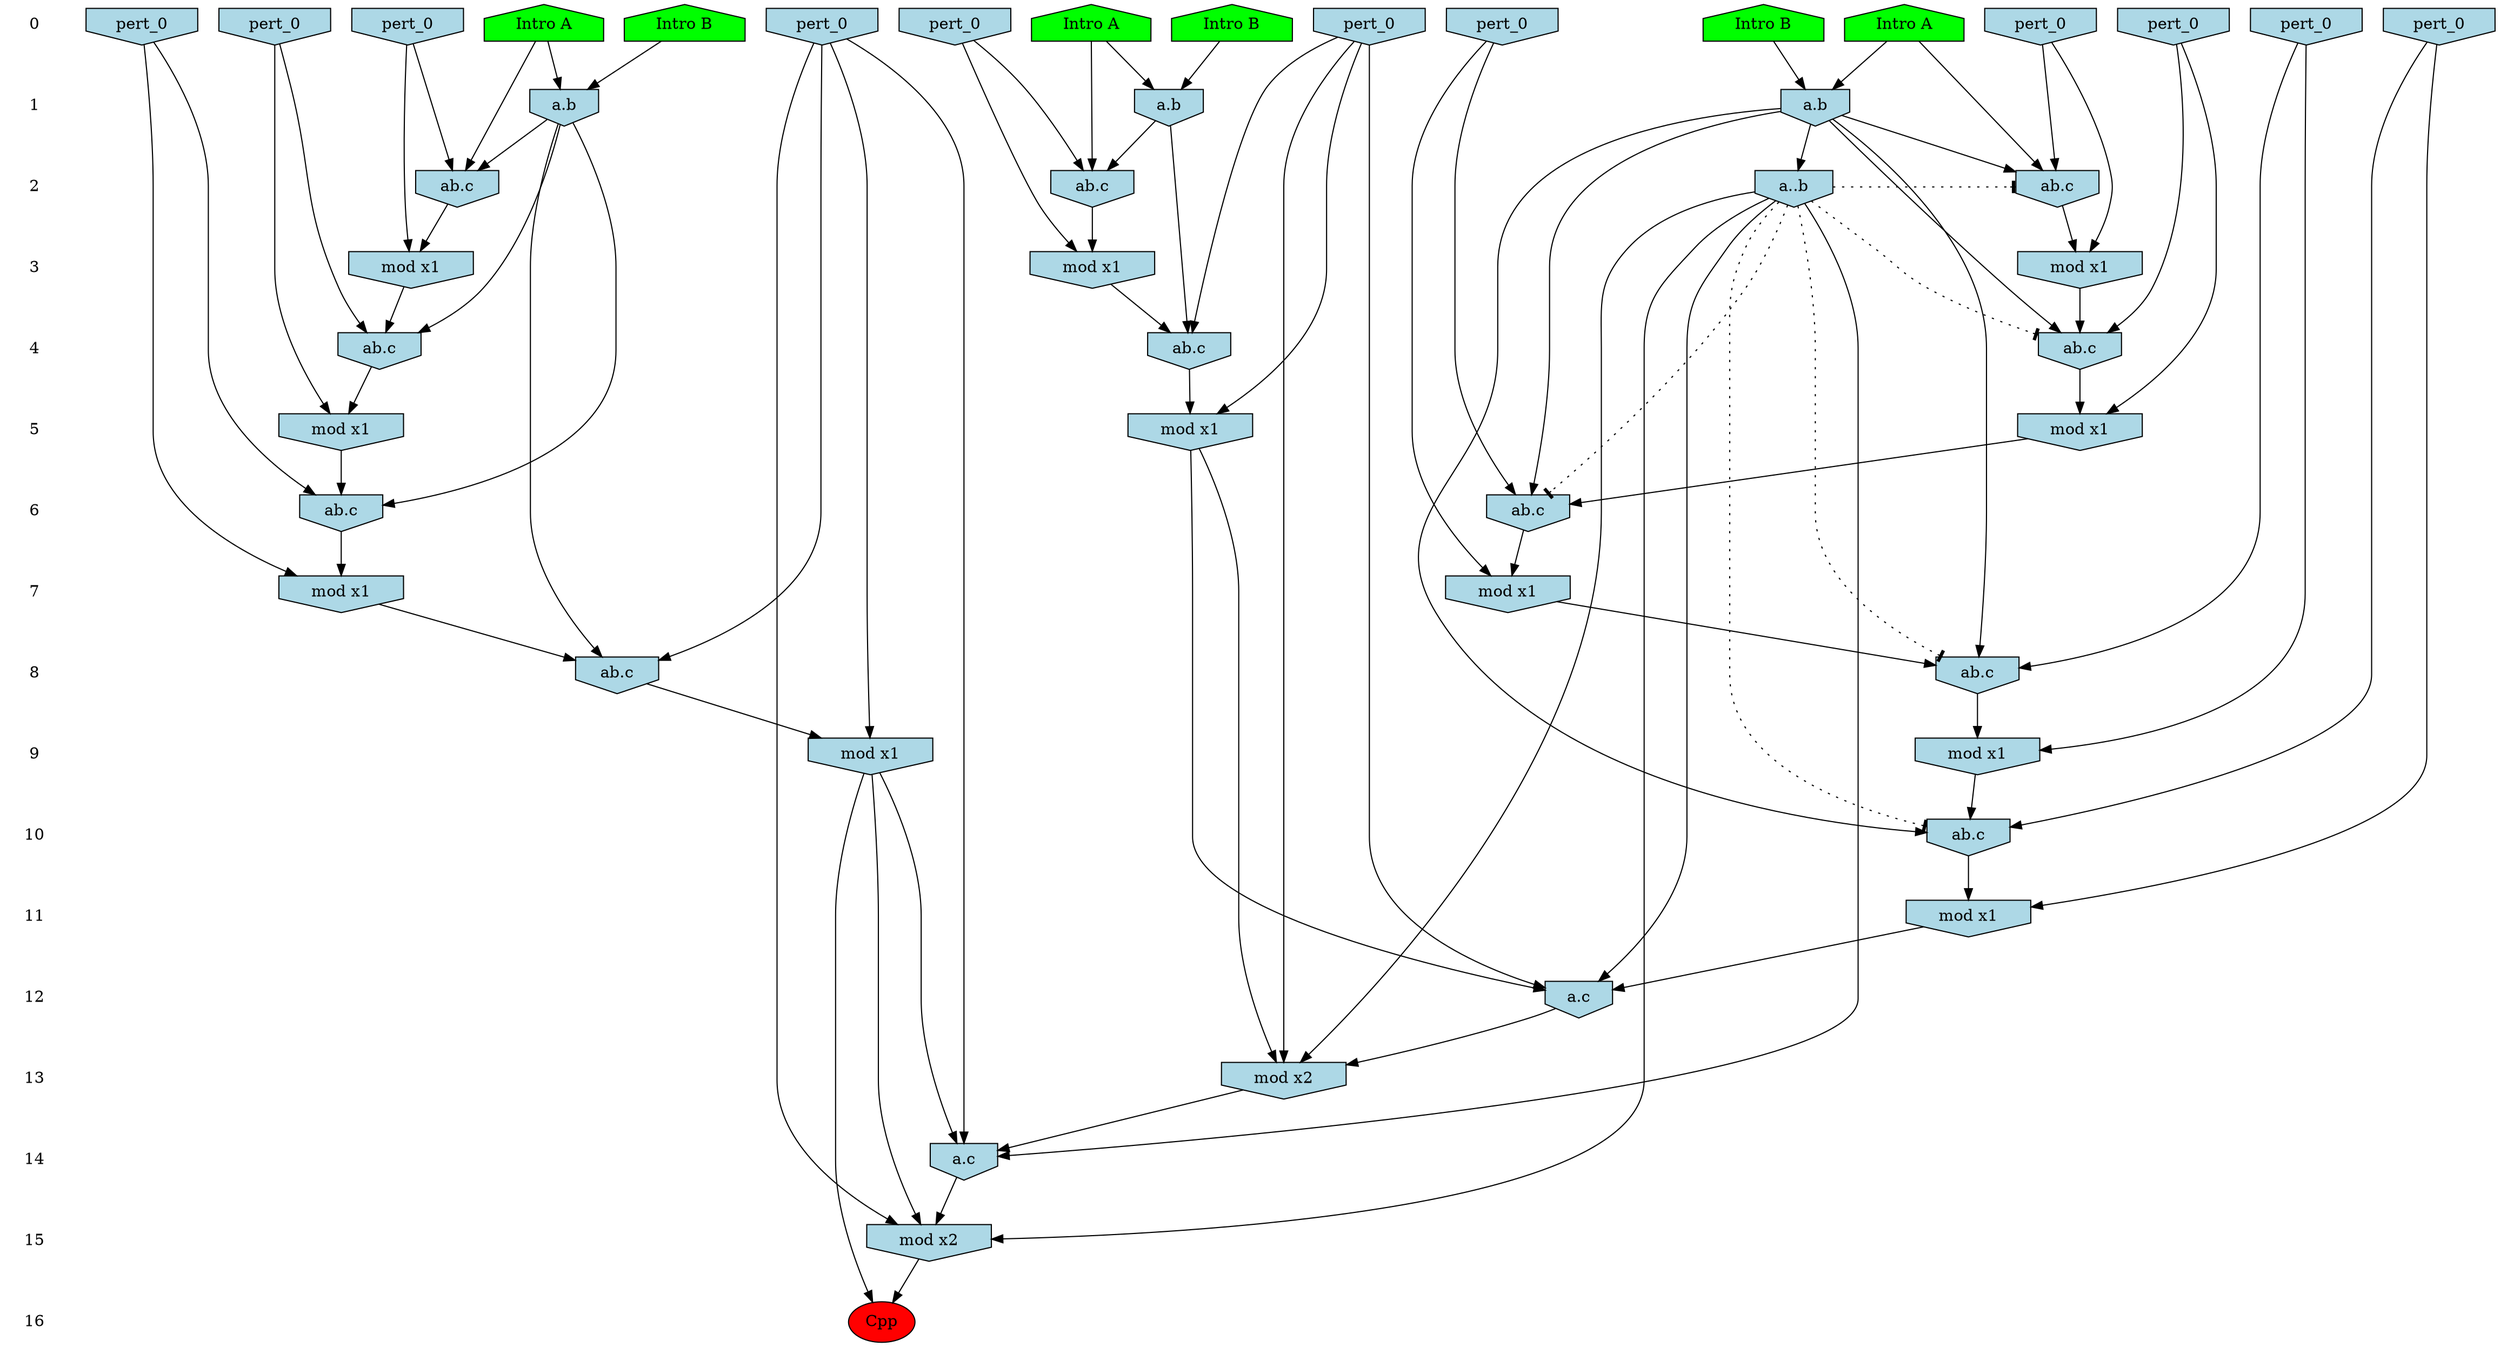 /* Compression of 1 causal flows obtained in average at 2.004789E+01 t.u */
/* Compressed causal flows were: [8] */
digraph G{
 ranksep=.5 ; 
{ rank = same ; "0" [shape=plaintext] ; node_1 [label ="Intro A", shape=house, style=filled, fillcolor=green] ;
node_2 [label ="Intro B", shape=house, style=filled, fillcolor=green] ;
node_3 [label ="Intro A", shape=house, style=filled, fillcolor=green] ;
node_4 [label ="Intro A", shape=house, style=filled, fillcolor=green] ;
node_5 [label ="Intro B", shape=house, style=filled, fillcolor=green] ;
node_6 [label ="Intro B", shape=house, style=filled, fillcolor=green] ;
node_10 [label="pert_0", shape=invhouse, style=filled, fillcolor = lightblue] ;
node_11 [label="pert_0", shape=invhouse, style=filled, fillcolor = lightblue] ;
node_12 [label="pert_0", shape=invhouse, style=filled, fillcolor = lightblue] ;
node_13 [label="pert_0", shape=invhouse, style=filled, fillcolor = lightblue] ;
node_14 [label="pert_0", shape=invhouse, style=filled, fillcolor = lightblue] ;
node_15 [label="pert_0", shape=invhouse, style=filled, fillcolor = lightblue] ;
node_16 [label="pert_0", shape=invhouse, style=filled, fillcolor = lightblue] ;
node_17 [label="pert_0", shape=invhouse, style=filled, fillcolor = lightblue] ;
node_18 [label="pert_0", shape=invhouse, style=filled, fillcolor = lightblue] ;
node_19 [label="pert_0", shape=invhouse, style=filled, fillcolor = lightblue] ;
node_20 [label="pert_0", shape=invhouse, style=filled, fillcolor = lightblue] ;
}
{ rank = same ; "1" [shape=plaintext] ; node_7 [label="a.b", shape=invhouse, style=filled, fillcolor = lightblue] ;
node_8 [label="a.b", shape=invhouse, style=filled, fillcolor = lightblue] ;
node_9 [label="a.b", shape=invhouse, style=filled, fillcolor = lightblue] ;
}
{ rank = same ; "2" [shape=plaintext] ; node_21 [label="ab.c", shape=invhouse, style=filled, fillcolor = lightblue] ;
node_22 [label="ab.c", shape=invhouse, style=filled, fillcolor = lightblue] ;
node_23 [label="ab.c", shape=invhouse, style=filled, fillcolor = lightblue] ;
node_42 [label="a..b", shape=invhouse, style=filled, fillcolor = lightblue] ;
}
{ rank = same ; "3" [shape=plaintext] ; node_24 [label="mod x1", shape=invhouse, style=filled, fillcolor = lightblue] ;
node_26 [label="mod x1", shape=invhouse, style=filled, fillcolor = lightblue] ;
node_27 [label="mod x1", shape=invhouse, style=filled, fillcolor = lightblue] ;
}
{ rank = same ; "4" [shape=plaintext] ; node_25 [label="ab.c", shape=invhouse, style=filled, fillcolor = lightblue] ;
node_28 [label="ab.c", shape=invhouse, style=filled, fillcolor = lightblue] ;
node_30 [label="ab.c", shape=invhouse, style=filled, fillcolor = lightblue] ;
}
{ rank = same ; "5" [shape=plaintext] ; node_29 [label="mod x1", shape=invhouse, style=filled, fillcolor = lightblue] ;
node_31 [label="mod x1", shape=invhouse, style=filled, fillcolor = lightblue] ;
node_35 [label="mod x1", shape=invhouse, style=filled, fillcolor = lightblue] ;
}
{ rank = same ; "6" [shape=plaintext] ; node_32 [label="ab.c", shape=invhouse, style=filled, fillcolor = lightblue] ;
node_36 [label="ab.c", shape=invhouse, style=filled, fillcolor = lightblue] ;
}
{ rank = same ; "7" [shape=plaintext] ; node_33 [label="mod x1", shape=invhouse, style=filled, fillcolor = lightblue] ;
node_37 [label="mod x1", shape=invhouse, style=filled, fillcolor = lightblue] ;
}
{ rank = same ; "8" [shape=plaintext] ; node_34 [label="ab.c", shape=invhouse, style=filled, fillcolor = lightblue] ;
node_38 [label="ab.c", shape=invhouse, style=filled, fillcolor = lightblue] ;
}
{ rank = same ; "9" [shape=plaintext] ; node_39 [label="mod x1", shape=invhouse, style=filled, fillcolor = lightblue] ;
node_40 [label="mod x1", shape=invhouse, style=filled, fillcolor = lightblue] ;
}
{ rank = same ; "10" [shape=plaintext] ; node_41 [label="ab.c", shape=invhouse, style=filled, fillcolor = lightblue] ;
}
{ rank = same ; "11" [shape=plaintext] ; node_43 [label="mod x1", shape=invhouse, style=filled, fillcolor = lightblue] ;
}
{ rank = same ; "12" [shape=plaintext] ; node_44 [label="a.c", shape=invhouse, style=filled, fillcolor = lightblue] ;
}
{ rank = same ; "13" [shape=plaintext] ; node_45 [label="mod x2", shape=invhouse, style=filled, fillcolor = lightblue] ;
}
{ rank = same ; "14" [shape=plaintext] ; node_46 [label="a.c", shape=invhouse, style=filled, fillcolor = lightblue] ;
}
{ rank = same ; "15" [shape=plaintext] ; node_47 [label="mod x2", shape=invhouse, style=filled, fillcolor = lightblue] ;
}
{ rank = same ; "16" [shape=plaintext] ; node_48 [label ="Cpp", style=filled, fillcolor=red] ;
}
"0" -> "1" [style="invis"]; 
"1" -> "2" [style="invis"]; 
"2" -> "3" [style="invis"]; 
"3" -> "4" [style="invis"]; 
"4" -> "5" [style="invis"]; 
"5" -> "6" [style="invis"]; 
"6" -> "7" [style="invis"]; 
"7" -> "8" [style="invis"]; 
"8" -> "9" [style="invis"]; 
"9" -> "10" [style="invis"]; 
"10" -> "11" [style="invis"]; 
"11" -> "12" [style="invis"]; 
"12" -> "13" [style="invis"]; 
"13" -> "14" [style="invis"]; 
"14" -> "15" [style="invis"]; 
"15" -> "16" [style="invis"]; 
node_1 -> node_7
node_2 -> node_7
node_4 -> node_8
node_6 -> node_8
node_3 -> node_9
node_5 -> node_9
node_4 -> node_21
node_8 -> node_21
node_10 -> node_21
node_1 -> node_22
node_7 -> node_22
node_13 -> node_22
node_3 -> node_23
node_9 -> node_23
node_18 -> node_23
node_18 -> node_24
node_23 -> node_24
node_9 -> node_25
node_19 -> node_25
node_24 -> node_25
node_13 -> node_26
node_22 -> node_26
node_10 -> node_27
node_21 -> node_27
node_7 -> node_28
node_15 -> node_28
node_26 -> node_28
node_19 -> node_29
node_25 -> node_29
node_8 -> node_30
node_20 -> node_30
node_27 -> node_30
node_20 -> node_31
node_30 -> node_31
node_8 -> node_32
node_11 -> node_32
node_31 -> node_32
node_11 -> node_33
node_32 -> node_33
node_8 -> node_34
node_12 -> node_34
node_33 -> node_34
node_15 -> node_35
node_28 -> node_35
node_7 -> node_36
node_14 -> node_36
node_35 -> node_36
node_14 -> node_37
node_36 -> node_37
node_7 -> node_38
node_17 -> node_38
node_37 -> node_38
node_17 -> node_39
node_38 -> node_39
node_12 -> node_40
node_34 -> node_40
node_8 -> node_41
node_16 -> node_41
node_40 -> node_41
node_8 -> node_42
node_16 -> node_43
node_41 -> node_43
node_19 -> node_44
node_29 -> node_44
node_42 -> node_44
node_43 -> node_44
node_19 -> node_45
node_29 -> node_45
node_42 -> node_45
node_44 -> node_45
node_17 -> node_46
node_39 -> node_46
node_42 -> node_46
node_45 -> node_46
node_17 -> node_47
node_39 -> node_47
node_42 -> node_47
node_46 -> node_47
node_39 -> node_48
node_47 -> node_48
node_42 -> node_21 [style=dotted, arrowhead = tee] 
node_42 -> node_30 [style=dotted, arrowhead = tee] 
node_42 -> node_32 [style=dotted, arrowhead = tee] 
node_42 -> node_34 [style=dotted, arrowhead = tee] 
node_42 -> node_41 [style=dotted, arrowhead = tee] 
}
/*
 Dot generation time: 0.000000
*/